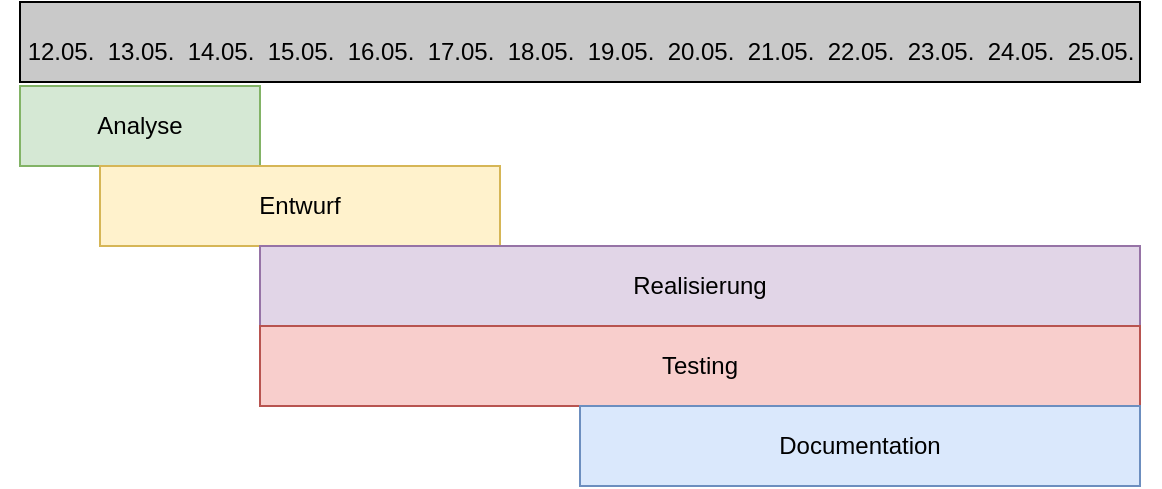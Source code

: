 <mxfile>
    <diagram id="8CrgxVYL5S2v-N9MnUSh" name="Page-1">
        <mxGraphModel dx="1043" dy="779" grid="1" gridSize="10" guides="1" tooltips="1" connect="1" arrows="1" fold="1" page="1" pageScale="1" pageWidth="850" pageHeight="1100" math="0" shadow="0">
            <root>
                <mxCell id="0"/>
                <mxCell id="1" parent="0"/>
                <mxCell id="28" value="" style="rounded=0;whiteSpace=wrap;html=1;labelBackgroundColor=none;fillColor=#C9C9C9;" vertex="1" parent="1">
                    <mxGeometry x="80" y="78" width="560" height="40" as="geometry"/>
                </mxCell>
                <mxCell id="2" value="12.05." style="text;html=1;align=center;verticalAlign=middle;resizable=0;points=[];autosize=1;labelBackgroundColor=none;" vertex="1" parent="1">
                    <mxGeometry x="70" y="88" width="60" height="30" as="geometry"/>
                </mxCell>
                <mxCell id="3" value="13.05." style="text;html=1;align=center;verticalAlign=middle;resizable=0;points=[];autosize=1;" vertex="1" parent="1">
                    <mxGeometry x="110" y="88" width="60" height="30" as="geometry"/>
                </mxCell>
                <mxCell id="4" value="14.05." style="text;html=1;align=center;verticalAlign=middle;resizable=0;points=[];autosize=1;strokeColor=none;fillColor=none;" vertex="1" parent="1">
                    <mxGeometry x="150" y="88" width="60" height="30" as="geometry"/>
                </mxCell>
                <mxCell id="5" value="15.05." style="text;html=1;align=center;verticalAlign=middle;resizable=0;points=[];autosize=1;strokeColor=none;fillColor=none;" vertex="1" parent="1">
                    <mxGeometry x="190" y="88" width="60" height="30" as="geometry"/>
                </mxCell>
                <mxCell id="6" value="16.05." style="text;html=1;align=center;verticalAlign=middle;resizable=0;points=[];autosize=1;strokeColor=none;fillColor=none;" vertex="1" parent="1">
                    <mxGeometry x="230" y="88" width="60" height="30" as="geometry"/>
                </mxCell>
                <mxCell id="7" value="17.05." style="text;html=1;align=center;verticalAlign=middle;resizable=0;points=[];autosize=1;strokeColor=none;fillColor=none;" vertex="1" parent="1">
                    <mxGeometry x="270" y="88" width="60" height="30" as="geometry"/>
                </mxCell>
                <mxCell id="8" value="18.05." style="text;html=1;align=center;verticalAlign=middle;resizable=0;points=[];autosize=1;strokeColor=none;fillColor=none;" vertex="1" parent="1">
                    <mxGeometry x="310" y="88" width="60" height="30" as="geometry"/>
                </mxCell>
                <mxCell id="9" value="19.05." style="text;html=1;align=center;verticalAlign=middle;resizable=0;points=[];autosize=1;strokeColor=none;fillColor=none;" vertex="1" parent="1">
                    <mxGeometry x="350" y="88" width="60" height="30" as="geometry"/>
                </mxCell>
                <mxCell id="10" value="20.05." style="text;html=1;align=center;verticalAlign=middle;resizable=0;points=[];autosize=1;strokeColor=none;fillColor=none;" vertex="1" parent="1">
                    <mxGeometry x="390" y="88" width="60" height="30" as="geometry"/>
                </mxCell>
                <mxCell id="11" value="21.05." style="text;html=1;align=center;verticalAlign=middle;resizable=0;points=[];autosize=1;strokeColor=none;fillColor=none;" vertex="1" parent="1">
                    <mxGeometry x="430" y="88" width="60" height="30" as="geometry"/>
                </mxCell>
                <mxCell id="14" value="22.05." style="text;html=1;align=center;verticalAlign=middle;resizable=0;points=[];autosize=1;strokeColor=none;fillColor=none;" vertex="1" parent="1">
                    <mxGeometry x="470" y="88" width="60" height="30" as="geometry"/>
                </mxCell>
                <mxCell id="15" value="23.05." style="text;html=1;align=center;verticalAlign=middle;resizable=0;points=[];autosize=1;strokeColor=none;fillColor=none;" vertex="1" parent="1">
                    <mxGeometry x="510" y="88" width="60" height="30" as="geometry"/>
                </mxCell>
                <mxCell id="18" value="24.05." style="text;html=1;align=center;verticalAlign=middle;resizable=0;points=[];autosize=1;strokeColor=none;fillColor=none;" vertex="1" parent="1">
                    <mxGeometry x="550" y="88" width="60" height="30" as="geometry"/>
                </mxCell>
                <mxCell id="19" value="25.05." style="text;html=1;align=center;verticalAlign=middle;resizable=0;points=[];autosize=1;strokeColor=none;fillColor=none;" vertex="1" parent="1">
                    <mxGeometry x="590" y="88" width="60" height="30" as="geometry"/>
                </mxCell>
                <mxCell id="20" value="Analyse" style="whiteSpace=wrap;html=1;align=center;fillColor=#d5e8d4;strokeColor=#82b366;" vertex="1" parent="1">
                    <mxGeometry x="80" y="120" width="120" height="40" as="geometry"/>
                </mxCell>
                <mxCell id="23" value="Entwurf" style="whiteSpace=wrap;html=1;align=center;fillColor=#fff2cc;strokeColor=#d6b656;" vertex="1" parent="1">
                    <mxGeometry x="120" y="160" width="200" height="40" as="geometry"/>
                </mxCell>
                <mxCell id="24" value="Realisierung" style="whiteSpace=wrap;html=1;align=center;fillColor=#e1d5e7;strokeColor=#9673a6;" vertex="1" parent="1">
                    <mxGeometry x="200" y="200" width="440" height="40" as="geometry"/>
                </mxCell>
                <mxCell id="25" value="Testing" style="whiteSpace=wrap;html=1;align=center;fillColor=#f8cecc;strokeColor=#b85450;" vertex="1" parent="1">
                    <mxGeometry x="200" y="240" width="440" height="40" as="geometry"/>
                </mxCell>
                <mxCell id="26" value="Documentation" style="whiteSpace=wrap;html=1;align=center;fillColor=#dae8fc;strokeColor=#6c8ebf;" vertex="1" parent="1">
                    <mxGeometry x="360" y="280" width="280" height="40" as="geometry"/>
                </mxCell>
            </root>
        </mxGraphModel>
    </diagram>
</mxfile>